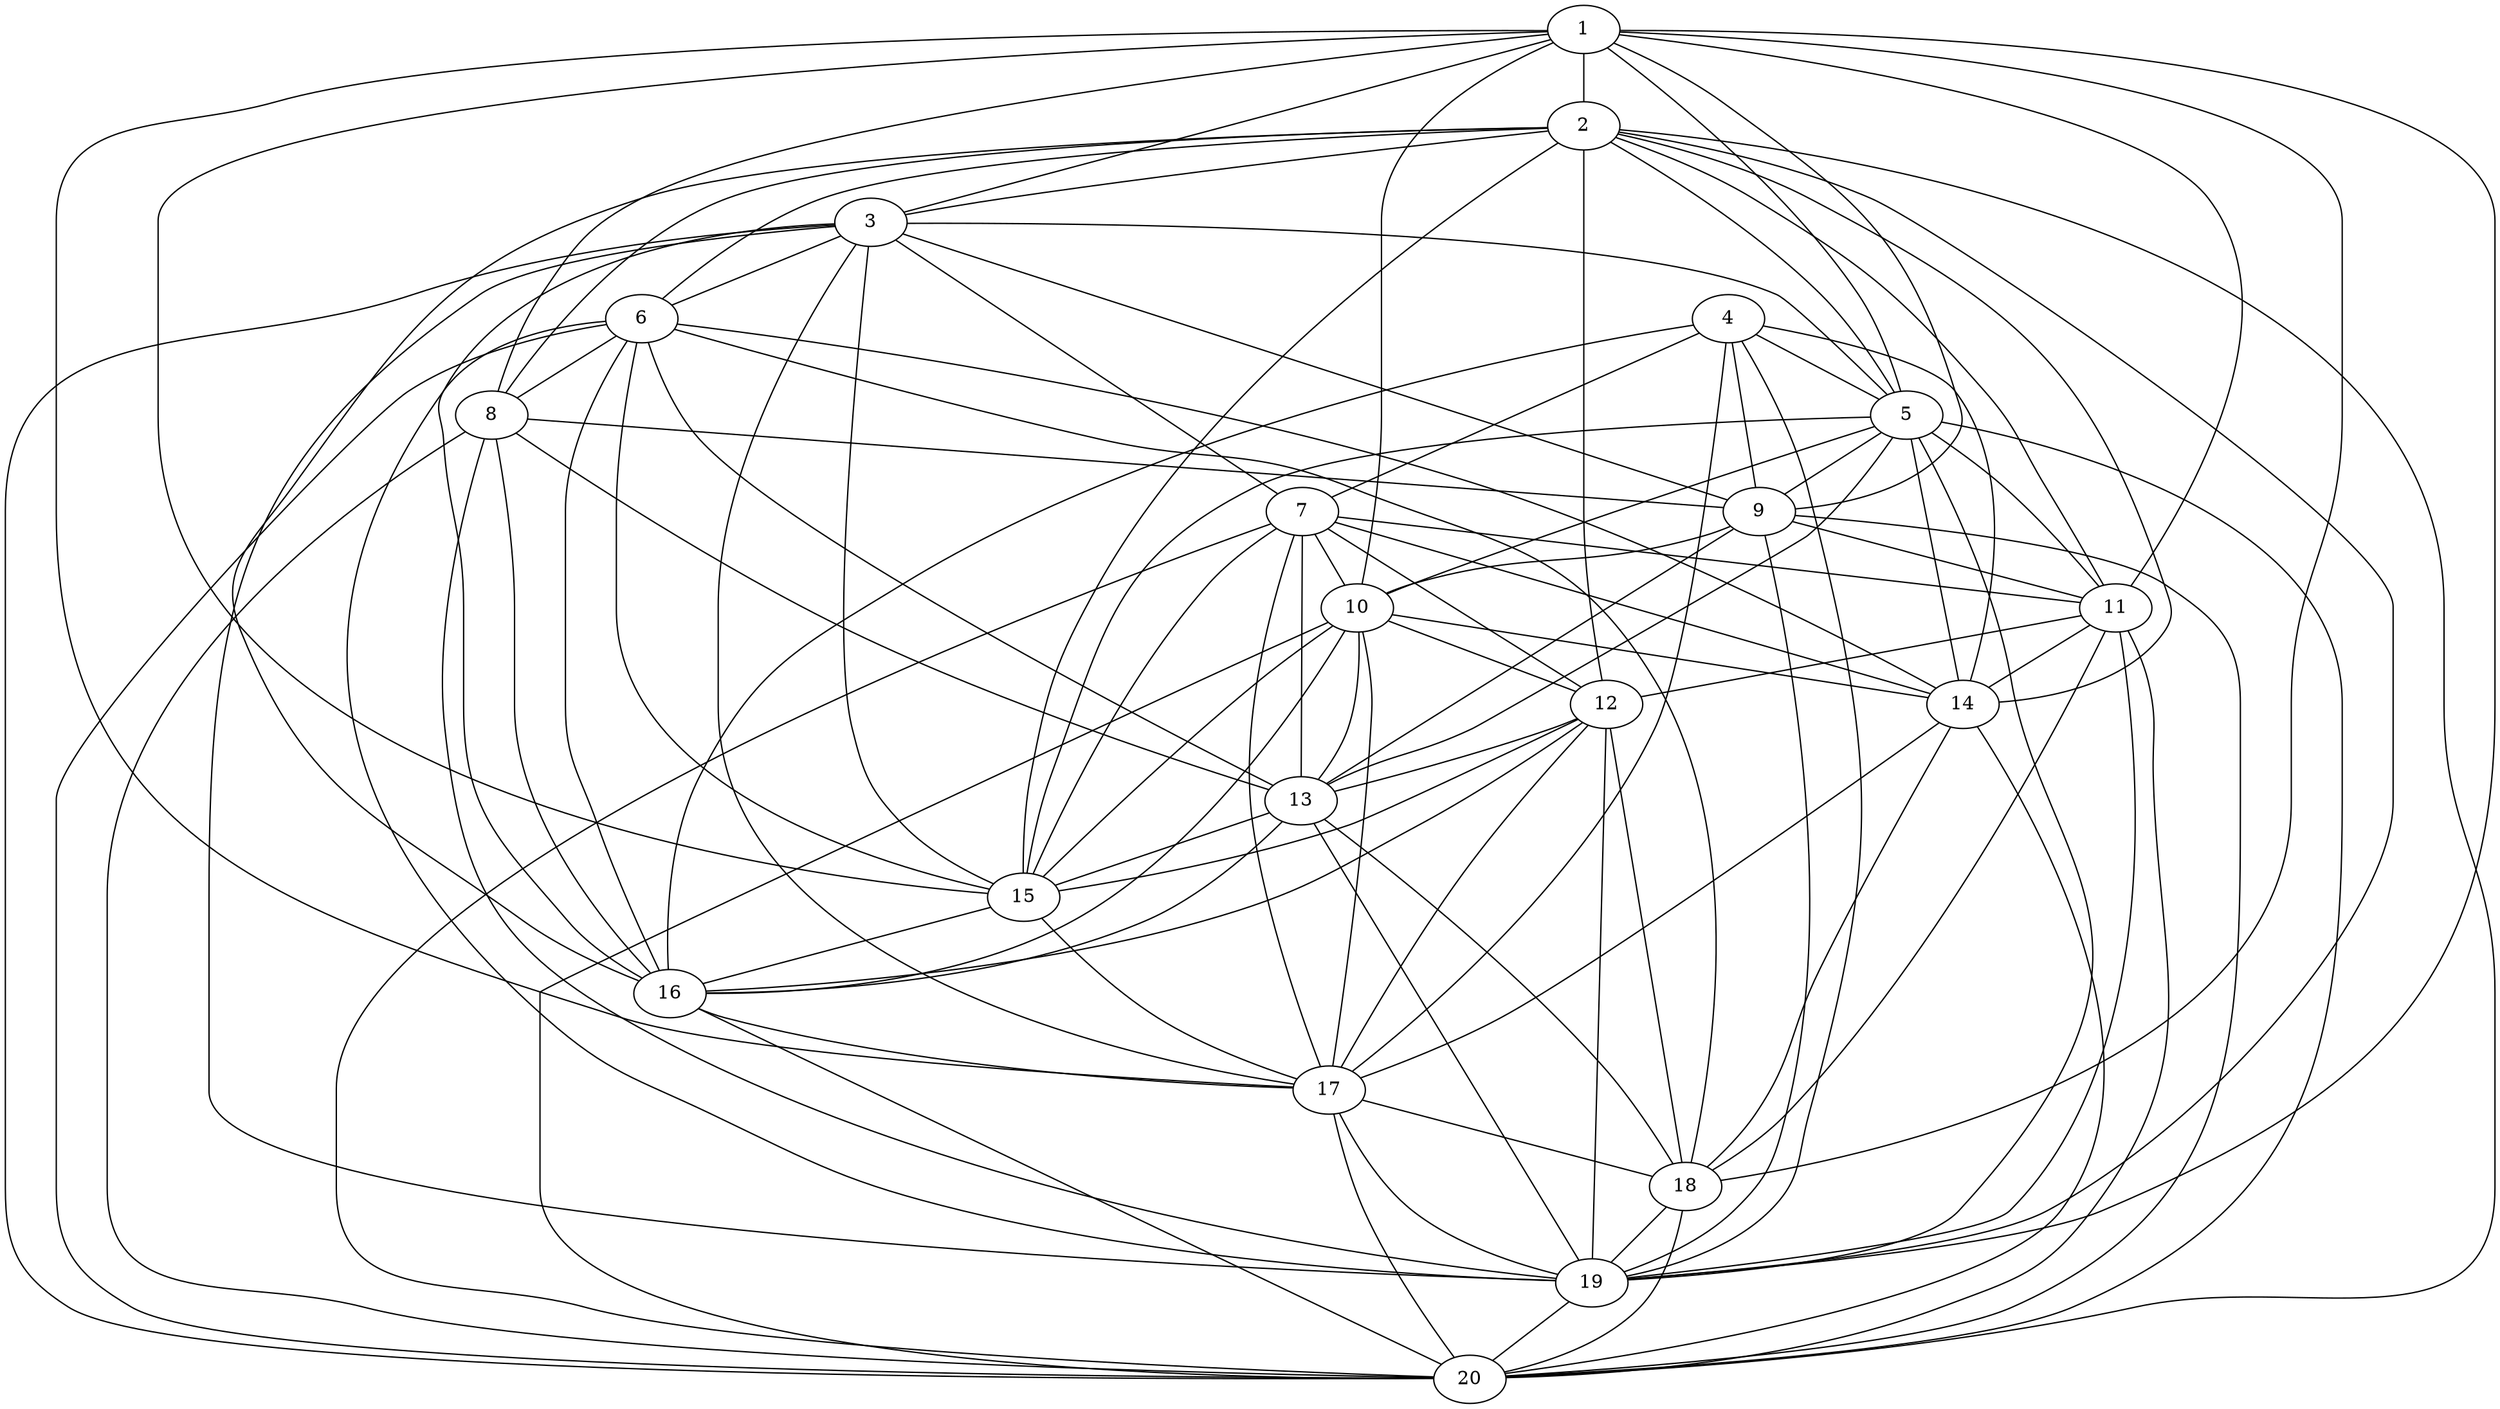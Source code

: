 graph grafoGilbert{
1--2
1--3
1--5
1--8
1--9
1--10
1--11
1--15
1--17
1--18
1--19
2--3
2--5
2--6
2--8
2--11
2--12
2--14
2--15
2--16
2--19
2--20
3--5
3--6
3--7
3--9
3--15
3--16
3--17
3--19
3--20
4--5
4--7
4--9
4--14
4--16
4--17
4--19
5--9
5--10
5--11
5--13
5--14
5--15
5--19
5--20
6--8
6--13
6--14
6--15
6--16
6--18
6--19
6--20
7--10
7--11
7--12
7--13
7--14
7--15
7--17
7--20
8--9
8--13
8--16
8--19
8--20
9--10
9--11
9--13
9--19
9--20
10--12
10--13
10--14
10--15
10--16
10--17
10--20
11--12
11--14
11--18
11--19
11--20
12--13
12--15
12--16
12--17
12--18
12--19
13--15
13--16
13--18
13--19
14--17
14--18
14--20
15--16
15--17
16--17
16--20
17--18
17--19
17--20
18--19
18--20
19--20
}
